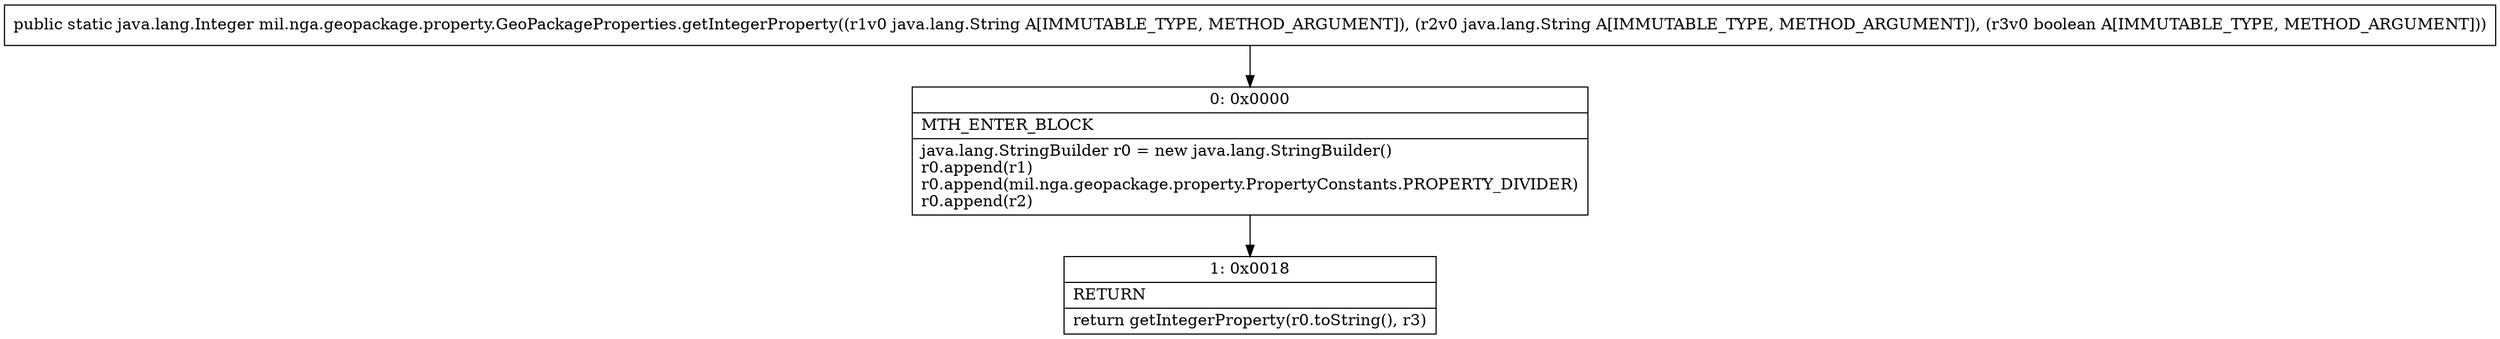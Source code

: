 digraph "CFG formil.nga.geopackage.property.GeoPackageProperties.getIntegerProperty(Ljava\/lang\/String;Ljava\/lang\/String;Z)Ljava\/lang\/Integer;" {
Node_0 [shape=record,label="{0\:\ 0x0000|MTH_ENTER_BLOCK\l|java.lang.StringBuilder r0 = new java.lang.StringBuilder()\lr0.append(r1)\lr0.append(mil.nga.geopackage.property.PropertyConstants.PROPERTY_DIVIDER)\lr0.append(r2)\l}"];
Node_1 [shape=record,label="{1\:\ 0x0018|RETURN\l|return getIntegerProperty(r0.toString(), r3)\l}"];
MethodNode[shape=record,label="{public static java.lang.Integer mil.nga.geopackage.property.GeoPackageProperties.getIntegerProperty((r1v0 java.lang.String A[IMMUTABLE_TYPE, METHOD_ARGUMENT]), (r2v0 java.lang.String A[IMMUTABLE_TYPE, METHOD_ARGUMENT]), (r3v0 boolean A[IMMUTABLE_TYPE, METHOD_ARGUMENT])) }"];
MethodNode -> Node_0;
Node_0 -> Node_1;
}

